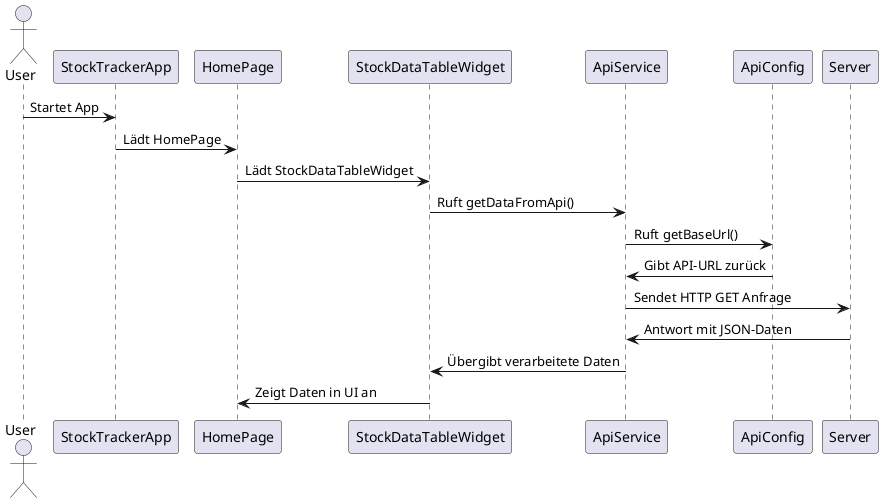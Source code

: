 @startuml
actor User
participant "StockTrackerApp" as App
participant "HomePage" as Home
participant "StockDataTableWidget" as DataTable
participant "ApiService" as API
participant "ApiConfig" as Config
participant "Server" as Server

User -> App: Startet App
App -> Home: Lädt HomePage
Home -> DataTable: Lädt StockDataTableWidget
DataTable -> API: Ruft getDataFromApi()
API -> Config: Ruft getBaseUrl()
Config -> API: Gibt API-URL zurück
API -> Server: Sendet HTTP GET Anfrage
Server -> API: Antwort mit JSON-Daten
API -> DataTable: Übergibt verarbeitete Daten
DataTable -> Home: Zeigt Daten in UI an
@enduml
